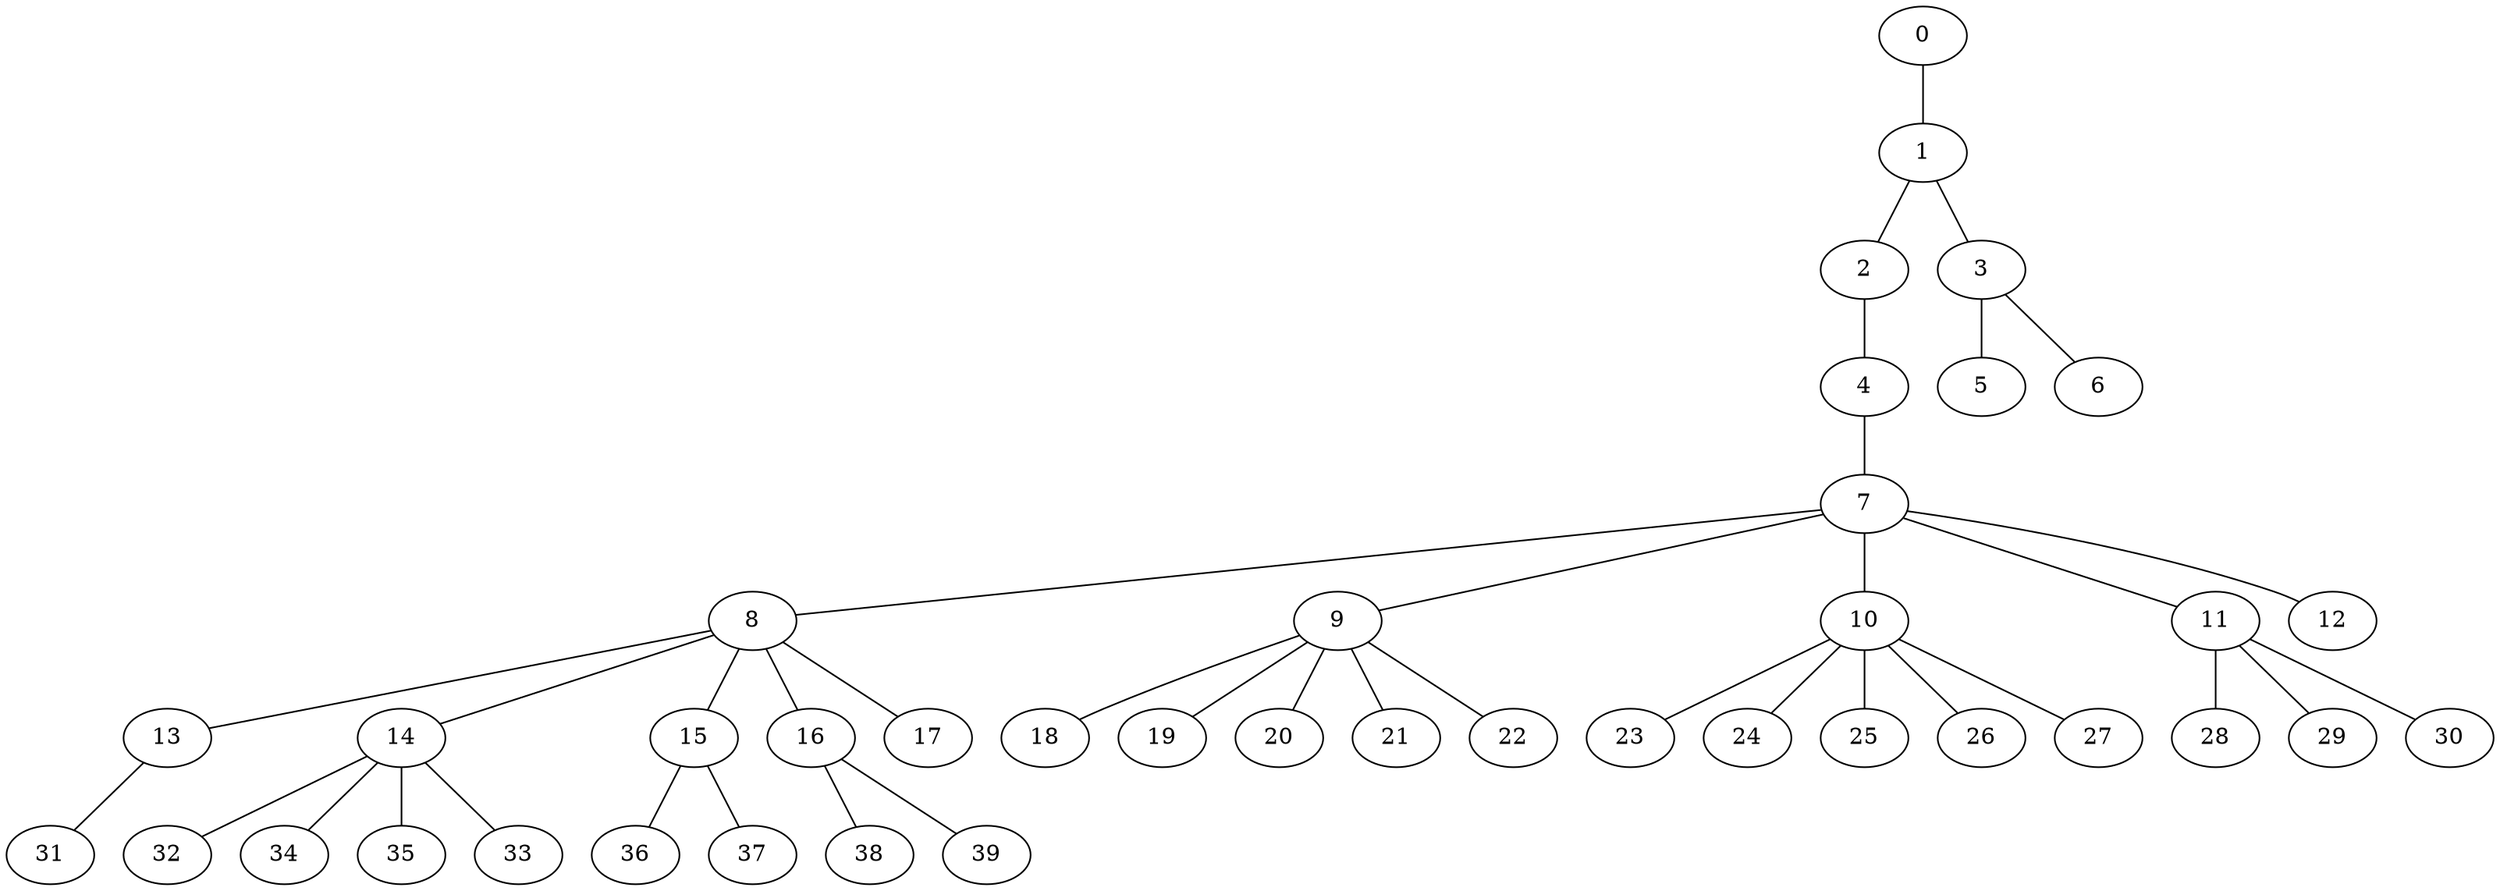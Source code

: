 
graph graphname {
    0 -- 1
1 -- 2
1 -- 3
2 -- 4
3 -- 5
3 -- 6
4 -- 7
7 -- 8
7 -- 9
7 -- 10
7 -- 11
7 -- 12
8 -- 13
8 -- 14
8 -- 15
8 -- 16
8 -- 17
9 -- 18
9 -- 19
9 -- 20
9 -- 21
9 -- 22
10 -- 23
10 -- 24
10 -- 25
10 -- 26
10 -- 27
11 -- 28
11 -- 29
11 -- 30
13 -- 31
14 -- 32
14 -- 34
14 -- 35
14 -- 33
15 -- 36
15 -- 37
16 -- 38
16 -- 39

}
